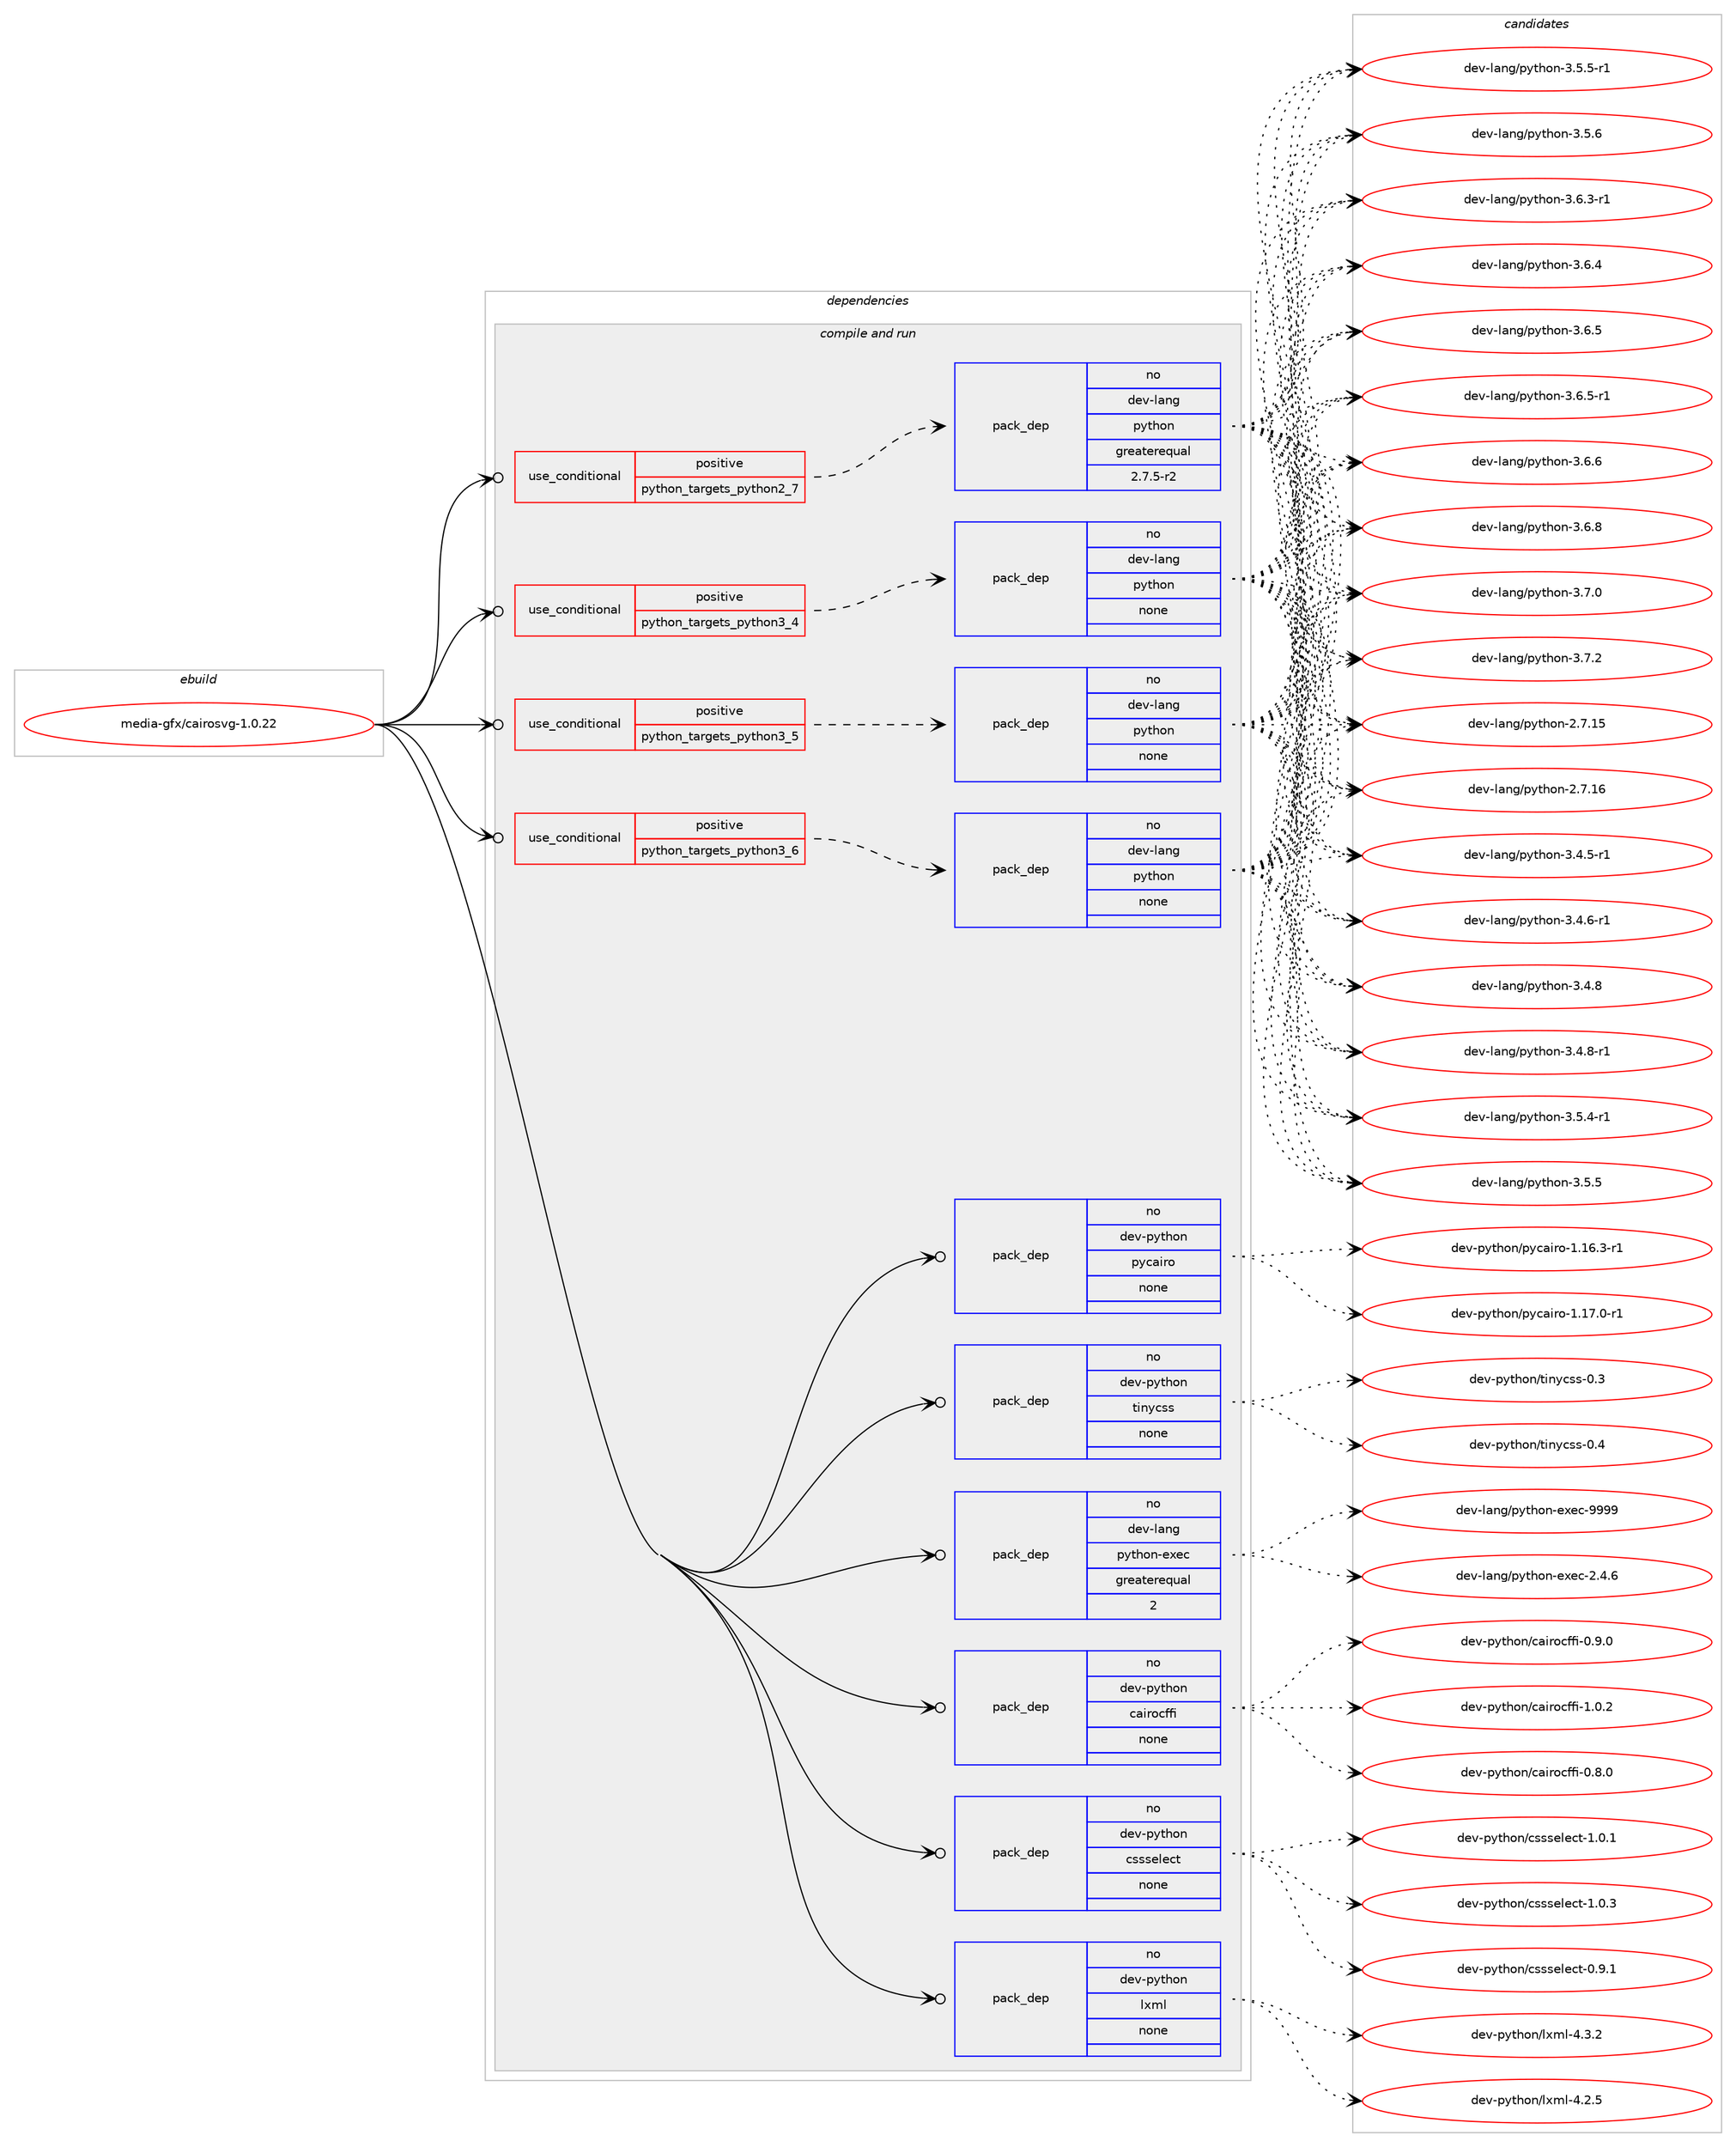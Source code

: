 digraph prolog {

# *************
# Graph options
# *************

newrank=true;
concentrate=true;
compound=true;
graph [rankdir=LR,fontname=Helvetica,fontsize=10,ranksep=1.5];#, ranksep=2.5, nodesep=0.2];
edge  [arrowhead=vee];
node  [fontname=Helvetica,fontsize=10];

# **********
# The ebuild
# **********

subgraph cluster_leftcol {
color=gray;
rank=same;
label=<<i>ebuild</i>>;
id [label="media-gfx/cairosvg-1.0.22", color=red, width=4, href="../media-gfx/cairosvg-1.0.22.svg"];
}

# ****************
# The dependencies
# ****************

subgraph cluster_midcol {
color=gray;
label=<<i>dependencies</i>>;
subgraph cluster_compile {
fillcolor="#eeeeee";
style=filled;
label=<<i>compile</i>>;
}
subgraph cluster_compileandrun {
fillcolor="#eeeeee";
style=filled;
label=<<i>compile and run</i>>;
subgraph cond432088 {
dependency1601905 [label=<<TABLE BORDER="0" CELLBORDER="1" CELLSPACING="0" CELLPADDING="4"><TR><TD ROWSPAN="3" CELLPADDING="10">use_conditional</TD></TR><TR><TD>positive</TD></TR><TR><TD>python_targets_python2_7</TD></TR></TABLE>>, shape=none, color=red];
subgraph pack1144271 {
dependency1601906 [label=<<TABLE BORDER="0" CELLBORDER="1" CELLSPACING="0" CELLPADDING="4" WIDTH="220"><TR><TD ROWSPAN="6" CELLPADDING="30">pack_dep</TD></TR><TR><TD WIDTH="110">no</TD></TR><TR><TD>dev-lang</TD></TR><TR><TD>python</TD></TR><TR><TD>greaterequal</TD></TR><TR><TD>2.7.5-r2</TD></TR></TABLE>>, shape=none, color=blue];
}
dependency1601905:e -> dependency1601906:w [weight=20,style="dashed",arrowhead="vee"];
}
id:e -> dependency1601905:w [weight=20,style="solid",arrowhead="odotvee"];
subgraph cond432089 {
dependency1601907 [label=<<TABLE BORDER="0" CELLBORDER="1" CELLSPACING="0" CELLPADDING="4"><TR><TD ROWSPAN="3" CELLPADDING="10">use_conditional</TD></TR><TR><TD>positive</TD></TR><TR><TD>python_targets_python3_4</TD></TR></TABLE>>, shape=none, color=red];
subgraph pack1144272 {
dependency1601908 [label=<<TABLE BORDER="0" CELLBORDER="1" CELLSPACING="0" CELLPADDING="4" WIDTH="220"><TR><TD ROWSPAN="6" CELLPADDING="30">pack_dep</TD></TR><TR><TD WIDTH="110">no</TD></TR><TR><TD>dev-lang</TD></TR><TR><TD>python</TD></TR><TR><TD>none</TD></TR><TR><TD></TD></TR></TABLE>>, shape=none, color=blue];
}
dependency1601907:e -> dependency1601908:w [weight=20,style="dashed",arrowhead="vee"];
}
id:e -> dependency1601907:w [weight=20,style="solid",arrowhead="odotvee"];
subgraph cond432090 {
dependency1601909 [label=<<TABLE BORDER="0" CELLBORDER="1" CELLSPACING="0" CELLPADDING="4"><TR><TD ROWSPAN="3" CELLPADDING="10">use_conditional</TD></TR><TR><TD>positive</TD></TR><TR><TD>python_targets_python3_5</TD></TR></TABLE>>, shape=none, color=red];
subgraph pack1144273 {
dependency1601910 [label=<<TABLE BORDER="0" CELLBORDER="1" CELLSPACING="0" CELLPADDING="4" WIDTH="220"><TR><TD ROWSPAN="6" CELLPADDING="30">pack_dep</TD></TR><TR><TD WIDTH="110">no</TD></TR><TR><TD>dev-lang</TD></TR><TR><TD>python</TD></TR><TR><TD>none</TD></TR><TR><TD></TD></TR></TABLE>>, shape=none, color=blue];
}
dependency1601909:e -> dependency1601910:w [weight=20,style="dashed",arrowhead="vee"];
}
id:e -> dependency1601909:w [weight=20,style="solid",arrowhead="odotvee"];
subgraph cond432091 {
dependency1601911 [label=<<TABLE BORDER="0" CELLBORDER="1" CELLSPACING="0" CELLPADDING="4"><TR><TD ROWSPAN="3" CELLPADDING="10">use_conditional</TD></TR><TR><TD>positive</TD></TR><TR><TD>python_targets_python3_6</TD></TR></TABLE>>, shape=none, color=red];
subgraph pack1144274 {
dependency1601912 [label=<<TABLE BORDER="0" CELLBORDER="1" CELLSPACING="0" CELLPADDING="4" WIDTH="220"><TR><TD ROWSPAN="6" CELLPADDING="30">pack_dep</TD></TR><TR><TD WIDTH="110">no</TD></TR><TR><TD>dev-lang</TD></TR><TR><TD>python</TD></TR><TR><TD>none</TD></TR><TR><TD></TD></TR></TABLE>>, shape=none, color=blue];
}
dependency1601911:e -> dependency1601912:w [weight=20,style="dashed",arrowhead="vee"];
}
id:e -> dependency1601911:w [weight=20,style="solid",arrowhead="odotvee"];
subgraph pack1144275 {
dependency1601913 [label=<<TABLE BORDER="0" CELLBORDER="1" CELLSPACING="0" CELLPADDING="4" WIDTH="220"><TR><TD ROWSPAN="6" CELLPADDING="30">pack_dep</TD></TR><TR><TD WIDTH="110">no</TD></TR><TR><TD>dev-lang</TD></TR><TR><TD>python-exec</TD></TR><TR><TD>greaterequal</TD></TR><TR><TD>2</TD></TR></TABLE>>, shape=none, color=blue];
}
id:e -> dependency1601913:w [weight=20,style="solid",arrowhead="odotvee"];
subgraph pack1144276 {
dependency1601914 [label=<<TABLE BORDER="0" CELLBORDER="1" CELLSPACING="0" CELLPADDING="4" WIDTH="220"><TR><TD ROWSPAN="6" CELLPADDING="30">pack_dep</TD></TR><TR><TD WIDTH="110">no</TD></TR><TR><TD>dev-python</TD></TR><TR><TD>cairocffi</TD></TR><TR><TD>none</TD></TR><TR><TD></TD></TR></TABLE>>, shape=none, color=blue];
}
id:e -> dependency1601914:w [weight=20,style="solid",arrowhead="odotvee"];
subgraph pack1144277 {
dependency1601915 [label=<<TABLE BORDER="0" CELLBORDER="1" CELLSPACING="0" CELLPADDING="4" WIDTH="220"><TR><TD ROWSPAN="6" CELLPADDING="30">pack_dep</TD></TR><TR><TD WIDTH="110">no</TD></TR><TR><TD>dev-python</TD></TR><TR><TD>cssselect</TD></TR><TR><TD>none</TD></TR><TR><TD></TD></TR></TABLE>>, shape=none, color=blue];
}
id:e -> dependency1601915:w [weight=20,style="solid",arrowhead="odotvee"];
subgraph pack1144278 {
dependency1601916 [label=<<TABLE BORDER="0" CELLBORDER="1" CELLSPACING="0" CELLPADDING="4" WIDTH="220"><TR><TD ROWSPAN="6" CELLPADDING="30">pack_dep</TD></TR><TR><TD WIDTH="110">no</TD></TR><TR><TD>dev-python</TD></TR><TR><TD>lxml</TD></TR><TR><TD>none</TD></TR><TR><TD></TD></TR></TABLE>>, shape=none, color=blue];
}
id:e -> dependency1601916:w [weight=20,style="solid",arrowhead="odotvee"];
subgraph pack1144279 {
dependency1601917 [label=<<TABLE BORDER="0" CELLBORDER="1" CELLSPACING="0" CELLPADDING="4" WIDTH="220"><TR><TD ROWSPAN="6" CELLPADDING="30">pack_dep</TD></TR><TR><TD WIDTH="110">no</TD></TR><TR><TD>dev-python</TD></TR><TR><TD>pycairo</TD></TR><TR><TD>none</TD></TR><TR><TD></TD></TR></TABLE>>, shape=none, color=blue];
}
id:e -> dependency1601917:w [weight=20,style="solid",arrowhead="odotvee"];
subgraph pack1144280 {
dependency1601918 [label=<<TABLE BORDER="0" CELLBORDER="1" CELLSPACING="0" CELLPADDING="4" WIDTH="220"><TR><TD ROWSPAN="6" CELLPADDING="30">pack_dep</TD></TR><TR><TD WIDTH="110">no</TD></TR><TR><TD>dev-python</TD></TR><TR><TD>tinycss</TD></TR><TR><TD>none</TD></TR><TR><TD></TD></TR></TABLE>>, shape=none, color=blue];
}
id:e -> dependency1601918:w [weight=20,style="solid",arrowhead="odotvee"];
}
subgraph cluster_run {
fillcolor="#eeeeee";
style=filled;
label=<<i>run</i>>;
}
}

# **************
# The candidates
# **************

subgraph cluster_choices {
rank=same;
color=gray;
label=<<i>candidates</i>>;

subgraph choice1144271 {
color=black;
nodesep=1;
choice10010111845108971101034711212111610411111045504655464953 [label="dev-lang/python-2.7.15", color=red, width=4,href="../dev-lang/python-2.7.15.svg"];
choice10010111845108971101034711212111610411111045504655464954 [label="dev-lang/python-2.7.16", color=red, width=4,href="../dev-lang/python-2.7.16.svg"];
choice1001011184510897110103471121211161041111104551465246534511449 [label="dev-lang/python-3.4.5-r1", color=red, width=4,href="../dev-lang/python-3.4.5-r1.svg"];
choice1001011184510897110103471121211161041111104551465246544511449 [label="dev-lang/python-3.4.6-r1", color=red, width=4,href="../dev-lang/python-3.4.6-r1.svg"];
choice100101118451089711010347112121116104111110455146524656 [label="dev-lang/python-3.4.8", color=red, width=4,href="../dev-lang/python-3.4.8.svg"];
choice1001011184510897110103471121211161041111104551465246564511449 [label="dev-lang/python-3.4.8-r1", color=red, width=4,href="../dev-lang/python-3.4.8-r1.svg"];
choice1001011184510897110103471121211161041111104551465346524511449 [label="dev-lang/python-3.5.4-r1", color=red, width=4,href="../dev-lang/python-3.5.4-r1.svg"];
choice100101118451089711010347112121116104111110455146534653 [label="dev-lang/python-3.5.5", color=red, width=4,href="../dev-lang/python-3.5.5.svg"];
choice1001011184510897110103471121211161041111104551465346534511449 [label="dev-lang/python-3.5.5-r1", color=red, width=4,href="../dev-lang/python-3.5.5-r1.svg"];
choice100101118451089711010347112121116104111110455146534654 [label="dev-lang/python-3.5.6", color=red, width=4,href="../dev-lang/python-3.5.6.svg"];
choice1001011184510897110103471121211161041111104551465446514511449 [label="dev-lang/python-3.6.3-r1", color=red, width=4,href="../dev-lang/python-3.6.3-r1.svg"];
choice100101118451089711010347112121116104111110455146544652 [label="dev-lang/python-3.6.4", color=red, width=4,href="../dev-lang/python-3.6.4.svg"];
choice100101118451089711010347112121116104111110455146544653 [label="dev-lang/python-3.6.5", color=red, width=4,href="../dev-lang/python-3.6.5.svg"];
choice1001011184510897110103471121211161041111104551465446534511449 [label="dev-lang/python-3.6.5-r1", color=red, width=4,href="../dev-lang/python-3.6.5-r1.svg"];
choice100101118451089711010347112121116104111110455146544654 [label="dev-lang/python-3.6.6", color=red, width=4,href="../dev-lang/python-3.6.6.svg"];
choice100101118451089711010347112121116104111110455146544656 [label="dev-lang/python-3.6.8", color=red, width=4,href="../dev-lang/python-3.6.8.svg"];
choice100101118451089711010347112121116104111110455146554648 [label="dev-lang/python-3.7.0", color=red, width=4,href="../dev-lang/python-3.7.0.svg"];
choice100101118451089711010347112121116104111110455146554650 [label="dev-lang/python-3.7.2", color=red, width=4,href="../dev-lang/python-3.7.2.svg"];
dependency1601906:e -> choice10010111845108971101034711212111610411111045504655464953:w [style=dotted,weight="100"];
dependency1601906:e -> choice10010111845108971101034711212111610411111045504655464954:w [style=dotted,weight="100"];
dependency1601906:e -> choice1001011184510897110103471121211161041111104551465246534511449:w [style=dotted,weight="100"];
dependency1601906:e -> choice1001011184510897110103471121211161041111104551465246544511449:w [style=dotted,weight="100"];
dependency1601906:e -> choice100101118451089711010347112121116104111110455146524656:w [style=dotted,weight="100"];
dependency1601906:e -> choice1001011184510897110103471121211161041111104551465246564511449:w [style=dotted,weight="100"];
dependency1601906:e -> choice1001011184510897110103471121211161041111104551465346524511449:w [style=dotted,weight="100"];
dependency1601906:e -> choice100101118451089711010347112121116104111110455146534653:w [style=dotted,weight="100"];
dependency1601906:e -> choice1001011184510897110103471121211161041111104551465346534511449:w [style=dotted,weight="100"];
dependency1601906:e -> choice100101118451089711010347112121116104111110455146534654:w [style=dotted,weight="100"];
dependency1601906:e -> choice1001011184510897110103471121211161041111104551465446514511449:w [style=dotted,weight="100"];
dependency1601906:e -> choice100101118451089711010347112121116104111110455146544652:w [style=dotted,weight="100"];
dependency1601906:e -> choice100101118451089711010347112121116104111110455146544653:w [style=dotted,weight="100"];
dependency1601906:e -> choice1001011184510897110103471121211161041111104551465446534511449:w [style=dotted,weight="100"];
dependency1601906:e -> choice100101118451089711010347112121116104111110455146544654:w [style=dotted,weight="100"];
dependency1601906:e -> choice100101118451089711010347112121116104111110455146544656:w [style=dotted,weight="100"];
dependency1601906:e -> choice100101118451089711010347112121116104111110455146554648:w [style=dotted,weight="100"];
dependency1601906:e -> choice100101118451089711010347112121116104111110455146554650:w [style=dotted,weight="100"];
}
subgraph choice1144272 {
color=black;
nodesep=1;
choice10010111845108971101034711212111610411111045504655464953 [label="dev-lang/python-2.7.15", color=red, width=4,href="../dev-lang/python-2.7.15.svg"];
choice10010111845108971101034711212111610411111045504655464954 [label="dev-lang/python-2.7.16", color=red, width=4,href="../dev-lang/python-2.7.16.svg"];
choice1001011184510897110103471121211161041111104551465246534511449 [label="dev-lang/python-3.4.5-r1", color=red, width=4,href="../dev-lang/python-3.4.5-r1.svg"];
choice1001011184510897110103471121211161041111104551465246544511449 [label="dev-lang/python-3.4.6-r1", color=red, width=4,href="../dev-lang/python-3.4.6-r1.svg"];
choice100101118451089711010347112121116104111110455146524656 [label="dev-lang/python-3.4.8", color=red, width=4,href="../dev-lang/python-3.4.8.svg"];
choice1001011184510897110103471121211161041111104551465246564511449 [label="dev-lang/python-3.4.8-r1", color=red, width=4,href="../dev-lang/python-3.4.8-r1.svg"];
choice1001011184510897110103471121211161041111104551465346524511449 [label="dev-lang/python-3.5.4-r1", color=red, width=4,href="../dev-lang/python-3.5.4-r1.svg"];
choice100101118451089711010347112121116104111110455146534653 [label="dev-lang/python-3.5.5", color=red, width=4,href="../dev-lang/python-3.5.5.svg"];
choice1001011184510897110103471121211161041111104551465346534511449 [label="dev-lang/python-3.5.5-r1", color=red, width=4,href="../dev-lang/python-3.5.5-r1.svg"];
choice100101118451089711010347112121116104111110455146534654 [label="dev-lang/python-3.5.6", color=red, width=4,href="../dev-lang/python-3.5.6.svg"];
choice1001011184510897110103471121211161041111104551465446514511449 [label="dev-lang/python-3.6.3-r1", color=red, width=4,href="../dev-lang/python-3.6.3-r1.svg"];
choice100101118451089711010347112121116104111110455146544652 [label="dev-lang/python-3.6.4", color=red, width=4,href="../dev-lang/python-3.6.4.svg"];
choice100101118451089711010347112121116104111110455146544653 [label="dev-lang/python-3.6.5", color=red, width=4,href="../dev-lang/python-3.6.5.svg"];
choice1001011184510897110103471121211161041111104551465446534511449 [label="dev-lang/python-3.6.5-r1", color=red, width=4,href="../dev-lang/python-3.6.5-r1.svg"];
choice100101118451089711010347112121116104111110455146544654 [label="dev-lang/python-3.6.6", color=red, width=4,href="../dev-lang/python-3.6.6.svg"];
choice100101118451089711010347112121116104111110455146544656 [label="dev-lang/python-3.6.8", color=red, width=4,href="../dev-lang/python-3.6.8.svg"];
choice100101118451089711010347112121116104111110455146554648 [label="dev-lang/python-3.7.0", color=red, width=4,href="../dev-lang/python-3.7.0.svg"];
choice100101118451089711010347112121116104111110455146554650 [label="dev-lang/python-3.7.2", color=red, width=4,href="../dev-lang/python-3.7.2.svg"];
dependency1601908:e -> choice10010111845108971101034711212111610411111045504655464953:w [style=dotted,weight="100"];
dependency1601908:e -> choice10010111845108971101034711212111610411111045504655464954:w [style=dotted,weight="100"];
dependency1601908:e -> choice1001011184510897110103471121211161041111104551465246534511449:w [style=dotted,weight="100"];
dependency1601908:e -> choice1001011184510897110103471121211161041111104551465246544511449:w [style=dotted,weight="100"];
dependency1601908:e -> choice100101118451089711010347112121116104111110455146524656:w [style=dotted,weight="100"];
dependency1601908:e -> choice1001011184510897110103471121211161041111104551465246564511449:w [style=dotted,weight="100"];
dependency1601908:e -> choice1001011184510897110103471121211161041111104551465346524511449:w [style=dotted,weight="100"];
dependency1601908:e -> choice100101118451089711010347112121116104111110455146534653:w [style=dotted,weight="100"];
dependency1601908:e -> choice1001011184510897110103471121211161041111104551465346534511449:w [style=dotted,weight="100"];
dependency1601908:e -> choice100101118451089711010347112121116104111110455146534654:w [style=dotted,weight="100"];
dependency1601908:e -> choice1001011184510897110103471121211161041111104551465446514511449:w [style=dotted,weight="100"];
dependency1601908:e -> choice100101118451089711010347112121116104111110455146544652:w [style=dotted,weight="100"];
dependency1601908:e -> choice100101118451089711010347112121116104111110455146544653:w [style=dotted,weight="100"];
dependency1601908:e -> choice1001011184510897110103471121211161041111104551465446534511449:w [style=dotted,weight="100"];
dependency1601908:e -> choice100101118451089711010347112121116104111110455146544654:w [style=dotted,weight="100"];
dependency1601908:e -> choice100101118451089711010347112121116104111110455146544656:w [style=dotted,weight="100"];
dependency1601908:e -> choice100101118451089711010347112121116104111110455146554648:w [style=dotted,weight="100"];
dependency1601908:e -> choice100101118451089711010347112121116104111110455146554650:w [style=dotted,weight="100"];
}
subgraph choice1144273 {
color=black;
nodesep=1;
choice10010111845108971101034711212111610411111045504655464953 [label="dev-lang/python-2.7.15", color=red, width=4,href="../dev-lang/python-2.7.15.svg"];
choice10010111845108971101034711212111610411111045504655464954 [label="dev-lang/python-2.7.16", color=red, width=4,href="../dev-lang/python-2.7.16.svg"];
choice1001011184510897110103471121211161041111104551465246534511449 [label="dev-lang/python-3.4.5-r1", color=red, width=4,href="../dev-lang/python-3.4.5-r1.svg"];
choice1001011184510897110103471121211161041111104551465246544511449 [label="dev-lang/python-3.4.6-r1", color=red, width=4,href="../dev-lang/python-3.4.6-r1.svg"];
choice100101118451089711010347112121116104111110455146524656 [label="dev-lang/python-3.4.8", color=red, width=4,href="../dev-lang/python-3.4.8.svg"];
choice1001011184510897110103471121211161041111104551465246564511449 [label="dev-lang/python-3.4.8-r1", color=red, width=4,href="../dev-lang/python-3.4.8-r1.svg"];
choice1001011184510897110103471121211161041111104551465346524511449 [label="dev-lang/python-3.5.4-r1", color=red, width=4,href="../dev-lang/python-3.5.4-r1.svg"];
choice100101118451089711010347112121116104111110455146534653 [label="dev-lang/python-3.5.5", color=red, width=4,href="../dev-lang/python-3.5.5.svg"];
choice1001011184510897110103471121211161041111104551465346534511449 [label="dev-lang/python-3.5.5-r1", color=red, width=4,href="../dev-lang/python-3.5.5-r1.svg"];
choice100101118451089711010347112121116104111110455146534654 [label="dev-lang/python-3.5.6", color=red, width=4,href="../dev-lang/python-3.5.6.svg"];
choice1001011184510897110103471121211161041111104551465446514511449 [label="dev-lang/python-3.6.3-r1", color=red, width=4,href="../dev-lang/python-3.6.3-r1.svg"];
choice100101118451089711010347112121116104111110455146544652 [label="dev-lang/python-3.6.4", color=red, width=4,href="../dev-lang/python-3.6.4.svg"];
choice100101118451089711010347112121116104111110455146544653 [label="dev-lang/python-3.6.5", color=red, width=4,href="../dev-lang/python-3.6.5.svg"];
choice1001011184510897110103471121211161041111104551465446534511449 [label="dev-lang/python-3.6.5-r1", color=red, width=4,href="../dev-lang/python-3.6.5-r1.svg"];
choice100101118451089711010347112121116104111110455146544654 [label="dev-lang/python-3.6.6", color=red, width=4,href="../dev-lang/python-3.6.6.svg"];
choice100101118451089711010347112121116104111110455146544656 [label="dev-lang/python-3.6.8", color=red, width=4,href="../dev-lang/python-3.6.8.svg"];
choice100101118451089711010347112121116104111110455146554648 [label="dev-lang/python-3.7.0", color=red, width=4,href="../dev-lang/python-3.7.0.svg"];
choice100101118451089711010347112121116104111110455146554650 [label="dev-lang/python-3.7.2", color=red, width=4,href="../dev-lang/python-3.7.2.svg"];
dependency1601910:e -> choice10010111845108971101034711212111610411111045504655464953:w [style=dotted,weight="100"];
dependency1601910:e -> choice10010111845108971101034711212111610411111045504655464954:w [style=dotted,weight="100"];
dependency1601910:e -> choice1001011184510897110103471121211161041111104551465246534511449:w [style=dotted,weight="100"];
dependency1601910:e -> choice1001011184510897110103471121211161041111104551465246544511449:w [style=dotted,weight="100"];
dependency1601910:e -> choice100101118451089711010347112121116104111110455146524656:w [style=dotted,weight="100"];
dependency1601910:e -> choice1001011184510897110103471121211161041111104551465246564511449:w [style=dotted,weight="100"];
dependency1601910:e -> choice1001011184510897110103471121211161041111104551465346524511449:w [style=dotted,weight="100"];
dependency1601910:e -> choice100101118451089711010347112121116104111110455146534653:w [style=dotted,weight="100"];
dependency1601910:e -> choice1001011184510897110103471121211161041111104551465346534511449:w [style=dotted,weight="100"];
dependency1601910:e -> choice100101118451089711010347112121116104111110455146534654:w [style=dotted,weight="100"];
dependency1601910:e -> choice1001011184510897110103471121211161041111104551465446514511449:w [style=dotted,weight="100"];
dependency1601910:e -> choice100101118451089711010347112121116104111110455146544652:w [style=dotted,weight="100"];
dependency1601910:e -> choice100101118451089711010347112121116104111110455146544653:w [style=dotted,weight="100"];
dependency1601910:e -> choice1001011184510897110103471121211161041111104551465446534511449:w [style=dotted,weight="100"];
dependency1601910:e -> choice100101118451089711010347112121116104111110455146544654:w [style=dotted,weight="100"];
dependency1601910:e -> choice100101118451089711010347112121116104111110455146544656:w [style=dotted,weight="100"];
dependency1601910:e -> choice100101118451089711010347112121116104111110455146554648:w [style=dotted,weight="100"];
dependency1601910:e -> choice100101118451089711010347112121116104111110455146554650:w [style=dotted,weight="100"];
}
subgraph choice1144274 {
color=black;
nodesep=1;
choice10010111845108971101034711212111610411111045504655464953 [label="dev-lang/python-2.7.15", color=red, width=4,href="../dev-lang/python-2.7.15.svg"];
choice10010111845108971101034711212111610411111045504655464954 [label="dev-lang/python-2.7.16", color=red, width=4,href="../dev-lang/python-2.7.16.svg"];
choice1001011184510897110103471121211161041111104551465246534511449 [label="dev-lang/python-3.4.5-r1", color=red, width=4,href="../dev-lang/python-3.4.5-r1.svg"];
choice1001011184510897110103471121211161041111104551465246544511449 [label="dev-lang/python-3.4.6-r1", color=red, width=4,href="../dev-lang/python-3.4.6-r1.svg"];
choice100101118451089711010347112121116104111110455146524656 [label="dev-lang/python-3.4.8", color=red, width=4,href="../dev-lang/python-3.4.8.svg"];
choice1001011184510897110103471121211161041111104551465246564511449 [label="dev-lang/python-3.4.8-r1", color=red, width=4,href="../dev-lang/python-3.4.8-r1.svg"];
choice1001011184510897110103471121211161041111104551465346524511449 [label="dev-lang/python-3.5.4-r1", color=red, width=4,href="../dev-lang/python-3.5.4-r1.svg"];
choice100101118451089711010347112121116104111110455146534653 [label="dev-lang/python-3.5.5", color=red, width=4,href="../dev-lang/python-3.5.5.svg"];
choice1001011184510897110103471121211161041111104551465346534511449 [label="dev-lang/python-3.5.5-r1", color=red, width=4,href="../dev-lang/python-3.5.5-r1.svg"];
choice100101118451089711010347112121116104111110455146534654 [label="dev-lang/python-3.5.6", color=red, width=4,href="../dev-lang/python-3.5.6.svg"];
choice1001011184510897110103471121211161041111104551465446514511449 [label="dev-lang/python-3.6.3-r1", color=red, width=4,href="../dev-lang/python-3.6.3-r1.svg"];
choice100101118451089711010347112121116104111110455146544652 [label="dev-lang/python-3.6.4", color=red, width=4,href="../dev-lang/python-3.6.4.svg"];
choice100101118451089711010347112121116104111110455146544653 [label="dev-lang/python-3.6.5", color=red, width=4,href="../dev-lang/python-3.6.5.svg"];
choice1001011184510897110103471121211161041111104551465446534511449 [label="dev-lang/python-3.6.5-r1", color=red, width=4,href="../dev-lang/python-3.6.5-r1.svg"];
choice100101118451089711010347112121116104111110455146544654 [label="dev-lang/python-3.6.6", color=red, width=4,href="../dev-lang/python-3.6.6.svg"];
choice100101118451089711010347112121116104111110455146544656 [label="dev-lang/python-3.6.8", color=red, width=4,href="../dev-lang/python-3.6.8.svg"];
choice100101118451089711010347112121116104111110455146554648 [label="dev-lang/python-3.7.0", color=red, width=4,href="../dev-lang/python-3.7.0.svg"];
choice100101118451089711010347112121116104111110455146554650 [label="dev-lang/python-3.7.2", color=red, width=4,href="../dev-lang/python-3.7.2.svg"];
dependency1601912:e -> choice10010111845108971101034711212111610411111045504655464953:w [style=dotted,weight="100"];
dependency1601912:e -> choice10010111845108971101034711212111610411111045504655464954:w [style=dotted,weight="100"];
dependency1601912:e -> choice1001011184510897110103471121211161041111104551465246534511449:w [style=dotted,weight="100"];
dependency1601912:e -> choice1001011184510897110103471121211161041111104551465246544511449:w [style=dotted,weight="100"];
dependency1601912:e -> choice100101118451089711010347112121116104111110455146524656:w [style=dotted,weight="100"];
dependency1601912:e -> choice1001011184510897110103471121211161041111104551465246564511449:w [style=dotted,weight="100"];
dependency1601912:e -> choice1001011184510897110103471121211161041111104551465346524511449:w [style=dotted,weight="100"];
dependency1601912:e -> choice100101118451089711010347112121116104111110455146534653:w [style=dotted,weight="100"];
dependency1601912:e -> choice1001011184510897110103471121211161041111104551465346534511449:w [style=dotted,weight="100"];
dependency1601912:e -> choice100101118451089711010347112121116104111110455146534654:w [style=dotted,weight="100"];
dependency1601912:e -> choice1001011184510897110103471121211161041111104551465446514511449:w [style=dotted,weight="100"];
dependency1601912:e -> choice100101118451089711010347112121116104111110455146544652:w [style=dotted,weight="100"];
dependency1601912:e -> choice100101118451089711010347112121116104111110455146544653:w [style=dotted,weight="100"];
dependency1601912:e -> choice1001011184510897110103471121211161041111104551465446534511449:w [style=dotted,weight="100"];
dependency1601912:e -> choice100101118451089711010347112121116104111110455146544654:w [style=dotted,weight="100"];
dependency1601912:e -> choice100101118451089711010347112121116104111110455146544656:w [style=dotted,weight="100"];
dependency1601912:e -> choice100101118451089711010347112121116104111110455146554648:w [style=dotted,weight="100"];
dependency1601912:e -> choice100101118451089711010347112121116104111110455146554650:w [style=dotted,weight="100"];
}
subgraph choice1144275 {
color=black;
nodesep=1;
choice1001011184510897110103471121211161041111104510112010199455046524654 [label="dev-lang/python-exec-2.4.6", color=red, width=4,href="../dev-lang/python-exec-2.4.6.svg"];
choice10010111845108971101034711212111610411111045101120101994557575757 [label="dev-lang/python-exec-9999", color=red, width=4,href="../dev-lang/python-exec-9999.svg"];
dependency1601913:e -> choice1001011184510897110103471121211161041111104510112010199455046524654:w [style=dotted,weight="100"];
dependency1601913:e -> choice10010111845108971101034711212111610411111045101120101994557575757:w [style=dotted,weight="100"];
}
subgraph choice1144276 {
color=black;
nodesep=1;
choice1001011184511212111610411111047999710511411199102102105454846564648 [label="dev-python/cairocffi-0.8.0", color=red, width=4,href="../dev-python/cairocffi-0.8.0.svg"];
choice1001011184511212111610411111047999710511411199102102105454846574648 [label="dev-python/cairocffi-0.9.0", color=red, width=4,href="../dev-python/cairocffi-0.9.0.svg"];
choice1001011184511212111610411111047999710511411199102102105454946484650 [label="dev-python/cairocffi-1.0.2", color=red, width=4,href="../dev-python/cairocffi-1.0.2.svg"];
dependency1601914:e -> choice1001011184511212111610411111047999710511411199102102105454846564648:w [style=dotted,weight="100"];
dependency1601914:e -> choice1001011184511212111610411111047999710511411199102102105454846574648:w [style=dotted,weight="100"];
dependency1601914:e -> choice1001011184511212111610411111047999710511411199102102105454946484650:w [style=dotted,weight="100"];
}
subgraph choice1144277 {
color=black;
nodesep=1;
choice10010111845112121116104111110479911511511510110810199116454846574649 [label="dev-python/cssselect-0.9.1", color=red, width=4,href="../dev-python/cssselect-0.9.1.svg"];
choice10010111845112121116104111110479911511511510110810199116454946484649 [label="dev-python/cssselect-1.0.1", color=red, width=4,href="../dev-python/cssselect-1.0.1.svg"];
choice10010111845112121116104111110479911511511510110810199116454946484651 [label="dev-python/cssselect-1.0.3", color=red, width=4,href="../dev-python/cssselect-1.0.3.svg"];
dependency1601915:e -> choice10010111845112121116104111110479911511511510110810199116454846574649:w [style=dotted,weight="100"];
dependency1601915:e -> choice10010111845112121116104111110479911511511510110810199116454946484649:w [style=dotted,weight="100"];
dependency1601915:e -> choice10010111845112121116104111110479911511511510110810199116454946484651:w [style=dotted,weight="100"];
}
subgraph choice1144278 {
color=black;
nodesep=1;
choice1001011184511212111610411111047108120109108455246504653 [label="dev-python/lxml-4.2.5", color=red, width=4,href="../dev-python/lxml-4.2.5.svg"];
choice1001011184511212111610411111047108120109108455246514650 [label="dev-python/lxml-4.3.2", color=red, width=4,href="../dev-python/lxml-4.3.2.svg"];
dependency1601916:e -> choice1001011184511212111610411111047108120109108455246504653:w [style=dotted,weight="100"];
dependency1601916:e -> choice1001011184511212111610411111047108120109108455246514650:w [style=dotted,weight="100"];
}
subgraph choice1144279 {
color=black;
nodesep=1;
choice10010111845112121116104111110471121219997105114111454946495446514511449 [label="dev-python/pycairo-1.16.3-r1", color=red, width=4,href="../dev-python/pycairo-1.16.3-r1.svg"];
choice10010111845112121116104111110471121219997105114111454946495546484511449 [label="dev-python/pycairo-1.17.0-r1", color=red, width=4,href="../dev-python/pycairo-1.17.0-r1.svg"];
dependency1601917:e -> choice10010111845112121116104111110471121219997105114111454946495446514511449:w [style=dotted,weight="100"];
dependency1601917:e -> choice10010111845112121116104111110471121219997105114111454946495546484511449:w [style=dotted,weight="100"];
}
subgraph choice1144280 {
color=black;
nodesep=1;
choice10010111845112121116104111110471161051101219911511545484651 [label="dev-python/tinycss-0.3", color=red, width=4,href="../dev-python/tinycss-0.3.svg"];
choice10010111845112121116104111110471161051101219911511545484652 [label="dev-python/tinycss-0.4", color=red, width=4,href="../dev-python/tinycss-0.4.svg"];
dependency1601918:e -> choice10010111845112121116104111110471161051101219911511545484651:w [style=dotted,weight="100"];
dependency1601918:e -> choice10010111845112121116104111110471161051101219911511545484652:w [style=dotted,weight="100"];
}
}

}
